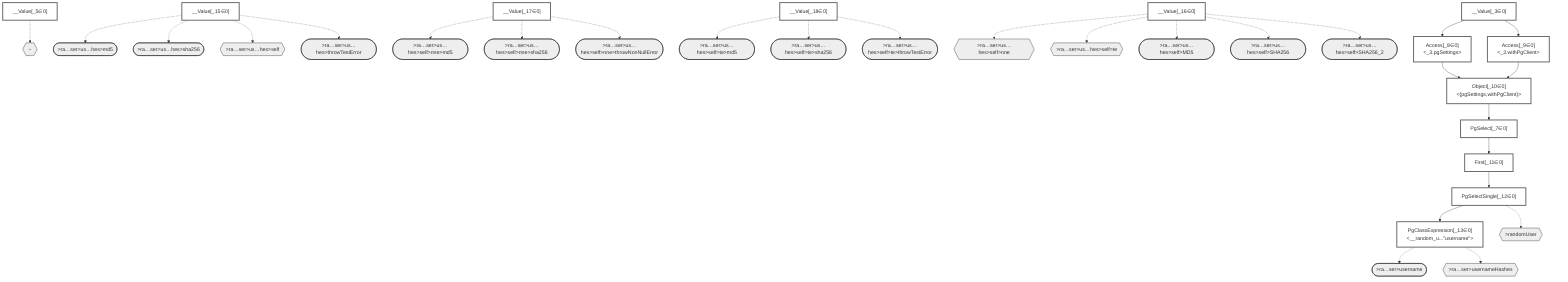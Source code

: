 graph TD
    classDef path fill:#eee,stroke:#000
    classDef plan fill:#fff,stroke-width:3px
    classDef itemplan fill:#fff,stroke-width:6px
    classDef sideeffectplan fill:#f00,stroke-width:6px

    %% subgraph fields
    P1{{"~"}}:::path
    P2{{">randomUser"}}:::path
    P3([">ra…ser>username"]):::path
    %% P2 -.-> P3
    P4{{">ra…ser>usernameHashes"}}:::path
    P5([">ra…ser>us…hes>md5"]):::path
    %% P4 -.-> P5
    P6([">ra…ser>us…hes>sha256"]):::path
    %% P4 -.-> P6
    P7{{">ra…ser>us…hes>self"}}:::path
    P8{{">ra…ser>us…hes>self>nne"}}:::path
    P9([">ra…ser>us…hes>self>nne>md5"]):::path
    %% P8 -.-> P9
    P10([">ra…ser>us…hes>self>nne>sha256"]):::path
    %% P8 -.-> P10
    P11([">ra…ser>us…hes>self>nne>throwNonNullError"]):::path
    %% P8 -.-> P11
    %% P7 -.-> P8
    P12{{">ra…ser>us…hes>self>te"}}:::path
    P13([">ra…ser>us…hes>self>te>md5"]):::path
    %% P12 -.-> P13
    P14([">ra…ser>us…hes>self>te>sha256"]):::path
    %% P12 -.-> P14
    P15([">ra…ser>us…hes>self>te>throwTestError"]):::path
    %% P12 -.-> P15
    %% P7 -.-> P12
    P16([">ra…ser>us…hes>self>MD5"]):::path
    %% P7 -.-> P16
    P17([">ra…ser>us…hes>self>SHA256"]):::path
    %% P7 -.-> P17
    P18([">ra…ser>us…hes>self>SHA256_2"]):::path
    %% P7 -.-> P18
    %% P4 -.-> P7
    P19([">ra…ser>us…hes>throwTestError"]):::path
    %% P4 -.-> P19
    %% P2 -.-> P4
    %% P1 -.-> P2
    %% end

    %% define plans
    __Value_3["__Value[_3∈0]<br /><context>"]:::plan
    __Value_5["__Value[_5∈0]<br /><rootValue>"]:::plan
    PgSelect_7["PgSelect[_7∈0]<br /><random_user>"]:::plan
    Access_8["Access[_8∈0]<br /><_3.pgSettings>"]:::plan
    Access_9["Access[_9∈0]<br /><_3.withPgClient>"]:::plan
    Object_10["Object[_10∈0]<br /><{pgSettings,withPgClient}>"]:::plan
    First_11["First[_11∈0]"]:::plan
    PgSelectSingle_12["PgSelectSingle[_12∈0]<br /><users>"]:::plan
    PgClassExpression_13["PgClassExpression[_13∈0]<br /><__random_u...#quot;username#quot;>"]:::plan
    __Value_15["__Value[_15∈0]"]:::plan
    __Value_16["__Value[_16∈0]"]:::plan
    __Value_17["__Value[_17∈0]"]:::plan
    __Value_18["__Value[_18∈0]"]:::plan

    %% plan dependencies
    Object_10 --> PgSelect_7
    __Value_3 --> Access_8
    __Value_3 --> Access_9
    Access_8 --> Object_10
    Access_9 --> Object_10
    PgSelect_7 --> First_11
    First_11 --> PgSelectSingle_12
    PgSelectSingle_12 --> PgClassExpression_13

    %% plan-to-path relationships
    __Value_5 -.-> P1
    PgSelectSingle_12 -.-> P2
    PgClassExpression_13 -.-> P3
    PgClassExpression_13 -.-> P4
    __Value_15 -.-> P5
    __Value_15 -.-> P6
    __Value_15 -.-> P7
    __Value_16 -.-> P8
    __Value_17 -.-> P9
    __Value_17 -.-> P10
    __Value_17 -.-> P11
    __Value_16 -.-> P12
    __Value_18 -.-> P13
    __Value_18 -.-> P14
    __Value_18 -.-> P15
    __Value_16 -.-> P16
    __Value_16 -.-> P17
    __Value_16 -.-> P18
    __Value_15 -.-> P19

    %% allocate buckets
    classDef bucket0 stroke:#696969
    class __Value_3,__Value_5,PgSelect_7,Access_8,Access_9,Object_10,First_11,PgSelectSingle_12,PgClassExpression_13,__Value_15,__Value_16,__Value_17,__Value_18 bucket0